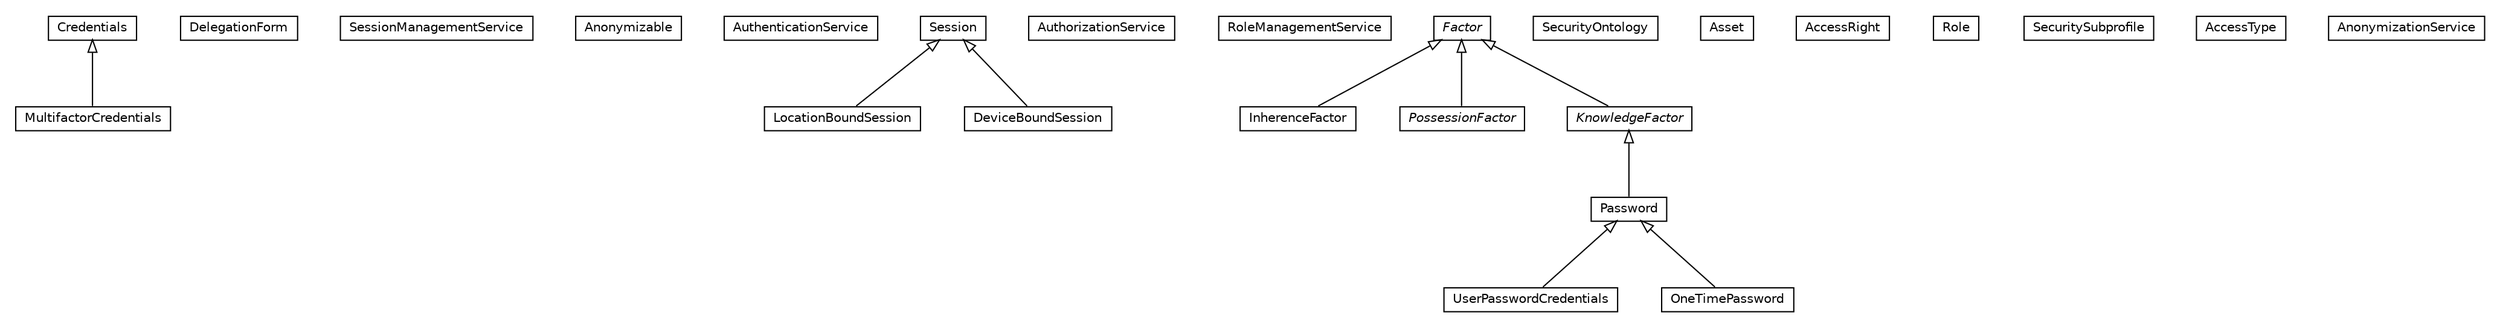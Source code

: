#!/usr/local/bin/dot
#
# Class diagram 
# Generated by UMLGraph version R5_6-24-gf6e263 (http://www.umlgraph.org/)
#

digraph G {
	edge [fontname="Helvetica",fontsize=10,labelfontname="Helvetica",labelfontsize=10];
	node [fontname="Helvetica",fontsize=10,shape=plaintext];
	nodesep=0.25;
	ranksep=0.5;
	// org.universAAL.ontology.security.MultifactorCredentials
	c40757 [label=<<table title="org.universAAL.ontology.security.MultifactorCredentials" border="0" cellborder="1" cellspacing="0" cellpadding="2" port="p" href="./MultifactorCredentials.html">
		<tr><td><table border="0" cellspacing="0" cellpadding="1">
<tr><td align="center" balign="center"> MultifactorCredentials </td></tr>
		</table></td></tr>
		</table>>, URL="./MultifactorCredentials.html", fontname="Helvetica", fontcolor="black", fontsize=10.0];
	// org.universAAL.ontology.security.DelegationForm
	c40758 [label=<<table title="org.universAAL.ontology.security.DelegationForm" border="0" cellborder="1" cellspacing="0" cellpadding="2" port="p" href="./DelegationForm.html">
		<tr><td><table border="0" cellspacing="0" cellpadding="1">
<tr><td align="center" balign="center"> DelegationForm </td></tr>
		</table></td></tr>
		</table>>, URL="./DelegationForm.html", fontname="Helvetica", fontcolor="black", fontsize=10.0];
	// org.universAAL.ontology.security.SessionManagementService
	c40759 [label=<<table title="org.universAAL.ontology.security.SessionManagementService" border="0" cellborder="1" cellspacing="0" cellpadding="2" port="p" href="./SessionManagementService.html">
		<tr><td><table border="0" cellspacing="0" cellpadding="1">
<tr><td align="center" balign="center"> SessionManagementService </td></tr>
		</table></td></tr>
		</table>>, URL="./SessionManagementService.html", fontname="Helvetica", fontcolor="black", fontsize=10.0];
	// org.universAAL.ontology.security.Anonymizable
	c40760 [label=<<table title="org.universAAL.ontology.security.Anonymizable" border="0" cellborder="1" cellspacing="0" cellpadding="2" port="p" href="./Anonymizable.html">
		<tr><td><table border="0" cellspacing="0" cellpadding="1">
<tr><td align="center" balign="center"> Anonymizable </td></tr>
		</table></td></tr>
		</table>>, URL="./Anonymizable.html", fontname="Helvetica", fontcolor="black", fontsize=10.0];
	// org.universAAL.ontology.security.AuthenticationService
	c40761 [label=<<table title="org.universAAL.ontology.security.AuthenticationService" border="0" cellborder="1" cellspacing="0" cellpadding="2" port="p" href="./AuthenticationService.html">
		<tr><td><table border="0" cellspacing="0" cellpadding="1">
<tr><td align="center" balign="center"> AuthenticationService </td></tr>
		</table></td></tr>
		</table>>, URL="./AuthenticationService.html", fontname="Helvetica", fontcolor="black", fontsize=10.0];
	// org.universAAL.ontology.security.LocationBoundSession
	c40762 [label=<<table title="org.universAAL.ontology.security.LocationBoundSession" border="0" cellborder="1" cellspacing="0" cellpadding="2" port="p" href="./LocationBoundSession.html">
		<tr><td><table border="0" cellspacing="0" cellpadding="1">
<tr><td align="center" balign="center"> LocationBoundSession </td></tr>
		</table></td></tr>
		</table>>, URL="./LocationBoundSession.html", fontname="Helvetica", fontcolor="black", fontsize=10.0];
	// org.universAAL.ontology.security.AuthorizationService
	c40763 [label=<<table title="org.universAAL.ontology.security.AuthorizationService" border="0" cellborder="1" cellspacing="0" cellpadding="2" port="p" href="./AuthorizationService.html">
		<tr><td><table border="0" cellspacing="0" cellpadding="1">
<tr><td align="center" balign="center"> AuthorizationService </td></tr>
		</table></td></tr>
		</table>>, URL="./AuthorizationService.html", fontname="Helvetica", fontcolor="black", fontsize=10.0];
	// org.universAAL.ontology.security.RoleManagementService
	c40764 [label=<<table title="org.universAAL.ontology.security.RoleManagementService" border="0" cellborder="1" cellspacing="0" cellpadding="2" port="p" href="./RoleManagementService.html">
		<tr><td><table border="0" cellspacing="0" cellpadding="1">
<tr><td align="center" balign="center"> RoleManagementService </td></tr>
		</table></td></tr>
		</table>>, URL="./RoleManagementService.html", fontname="Helvetica", fontcolor="black", fontsize=10.0];
	// org.universAAL.ontology.security.UserPasswordCredentials
	c40765 [label=<<table title="org.universAAL.ontology.security.UserPasswordCredentials" border="0" cellborder="1" cellspacing="0" cellpadding="2" port="p" href="./UserPasswordCredentials.html">
		<tr><td><table border="0" cellspacing="0" cellpadding="1">
<tr><td align="center" balign="center"> UserPasswordCredentials </td></tr>
		</table></td></tr>
		</table>>, URL="./UserPasswordCredentials.html", fontname="Helvetica", fontcolor="black", fontsize=10.0];
	// org.universAAL.ontology.security.SecurityOntology
	c40766 [label=<<table title="org.universAAL.ontology.security.SecurityOntology" border="0" cellborder="1" cellspacing="0" cellpadding="2" port="p" href="./SecurityOntology.html">
		<tr><td><table border="0" cellspacing="0" cellpadding="1">
<tr><td align="center" balign="center"> SecurityOntology </td></tr>
		</table></td></tr>
		</table>>, URL="./SecurityOntology.html", fontname="Helvetica", fontcolor="black", fontsize=10.0];
	// org.universAAL.ontology.security.InherenceFactor
	c40767 [label=<<table title="org.universAAL.ontology.security.InherenceFactor" border="0" cellborder="1" cellspacing="0" cellpadding="2" port="p" href="./InherenceFactor.html">
		<tr><td><table border="0" cellspacing="0" cellpadding="1">
<tr><td align="center" balign="center"> InherenceFactor </td></tr>
		</table></td></tr>
		</table>>, URL="./InherenceFactor.html", fontname="Helvetica", fontcolor="black", fontsize=10.0];
	// org.universAAL.ontology.security.Asset
	c40768 [label=<<table title="org.universAAL.ontology.security.Asset" border="0" cellborder="1" cellspacing="0" cellpadding="2" port="p" href="./Asset.html">
		<tr><td><table border="0" cellspacing="0" cellpadding="1">
<tr><td align="center" balign="center"> Asset </td></tr>
		</table></td></tr>
		</table>>, URL="./Asset.html", fontname="Helvetica", fontcolor="black", fontsize=10.0];
	// org.universAAL.ontology.security.AccessRight
	c40769 [label=<<table title="org.universAAL.ontology.security.AccessRight" border="0" cellborder="1" cellspacing="0" cellpadding="2" port="p" href="./AccessRight.html">
		<tr><td><table border="0" cellspacing="0" cellpadding="1">
<tr><td align="center" balign="center"> AccessRight </td></tr>
		</table></td></tr>
		</table>>, URL="./AccessRight.html", fontname="Helvetica", fontcolor="black", fontsize=10.0];
	// org.universAAL.ontology.security.Role
	c40770 [label=<<table title="org.universAAL.ontology.security.Role" border="0" cellborder="1" cellspacing="0" cellpadding="2" port="p" href="./Role.html">
		<tr><td><table border="0" cellspacing="0" cellpadding="1">
<tr><td align="center" balign="center"> Role </td></tr>
		</table></td></tr>
		</table>>, URL="./Role.html", fontname="Helvetica", fontcolor="black", fontsize=10.0];
	// org.universAAL.ontology.security.SecuritySubprofile
	c40771 [label=<<table title="org.universAAL.ontology.security.SecuritySubprofile" border="0" cellborder="1" cellspacing="0" cellpadding="2" port="p" href="./SecuritySubprofile.html">
		<tr><td><table border="0" cellspacing="0" cellpadding="1">
<tr><td align="center" balign="center"> SecuritySubprofile </td></tr>
		</table></td></tr>
		</table>>, URL="./SecuritySubprofile.html", fontname="Helvetica", fontcolor="black", fontsize=10.0];
	// org.universAAL.ontology.security.Session
	c40772 [label=<<table title="org.universAAL.ontology.security.Session" border="0" cellborder="1" cellspacing="0" cellpadding="2" port="p" href="./Session.html">
		<tr><td><table border="0" cellspacing="0" cellpadding="1">
<tr><td align="center" balign="center"> Session </td></tr>
		</table></td></tr>
		</table>>, URL="./Session.html", fontname="Helvetica", fontcolor="black", fontsize=10.0];
	// org.universAAL.ontology.security.DeviceBoundSession
	c40773 [label=<<table title="org.universAAL.ontology.security.DeviceBoundSession" border="0" cellborder="1" cellspacing="0" cellpadding="2" port="p" href="./DeviceBoundSession.html">
		<tr><td><table border="0" cellspacing="0" cellpadding="1">
<tr><td align="center" balign="center"> DeviceBoundSession </td></tr>
		</table></td></tr>
		</table>>, URL="./DeviceBoundSession.html", fontname="Helvetica", fontcolor="black", fontsize=10.0];
	// org.universAAL.ontology.security.AccessType
	c40774 [label=<<table title="org.universAAL.ontology.security.AccessType" border="0" cellborder="1" cellspacing="0" cellpadding="2" port="p" href="./AccessType.html">
		<tr><td><table border="0" cellspacing="0" cellpadding="1">
<tr><td align="center" balign="center"> AccessType </td></tr>
		</table></td></tr>
		</table>>, URL="./AccessType.html", fontname="Helvetica", fontcolor="black", fontsize=10.0];
	// org.universAAL.ontology.security.PossessionFactor
	c40775 [label=<<table title="org.universAAL.ontology.security.PossessionFactor" border="0" cellborder="1" cellspacing="0" cellpadding="2" port="p" href="./PossessionFactor.html">
		<tr><td><table border="0" cellspacing="0" cellpadding="1">
<tr><td align="center" balign="center"><font face="Helvetica-Oblique"> PossessionFactor </font></td></tr>
		</table></td></tr>
		</table>>, URL="./PossessionFactor.html", fontname="Helvetica", fontcolor="black", fontsize=10.0];
	// org.universAAL.ontology.security.AnonymizationService
	c40776 [label=<<table title="org.universAAL.ontology.security.AnonymizationService" border="0" cellborder="1" cellspacing="0" cellpadding="2" port="p" href="./AnonymizationService.html">
		<tr><td><table border="0" cellspacing="0" cellpadding="1">
<tr><td align="center" balign="center"> AnonymizationService </td></tr>
		</table></td></tr>
		</table>>, URL="./AnonymizationService.html", fontname="Helvetica", fontcolor="black", fontsize=10.0];
	// org.universAAL.ontology.security.Factor
	c40777 [label=<<table title="org.universAAL.ontology.security.Factor" border="0" cellborder="1" cellspacing="0" cellpadding="2" port="p" href="./Factor.html">
		<tr><td><table border="0" cellspacing="0" cellpadding="1">
<tr><td align="center" balign="center"><font face="Helvetica-Oblique"> Factor </font></td></tr>
		</table></td></tr>
		</table>>, URL="./Factor.html", fontname="Helvetica", fontcolor="black", fontsize=10.0];
	// org.universAAL.ontology.security.KnowledgeFactor
	c40778 [label=<<table title="org.universAAL.ontology.security.KnowledgeFactor" border="0" cellborder="1" cellspacing="0" cellpadding="2" port="p" href="./KnowledgeFactor.html">
		<tr><td><table border="0" cellspacing="0" cellpadding="1">
<tr><td align="center" balign="center"><font face="Helvetica-Oblique"> KnowledgeFactor </font></td></tr>
		</table></td></tr>
		</table>>, URL="./KnowledgeFactor.html", fontname="Helvetica", fontcolor="black", fontsize=10.0];
	// org.universAAL.ontology.security.Password
	c40779 [label=<<table title="org.universAAL.ontology.security.Password" border="0" cellborder="1" cellspacing="0" cellpadding="2" port="p" href="./Password.html">
		<tr><td><table border="0" cellspacing="0" cellpadding="1">
<tr><td align="center" balign="center"> Password </td></tr>
		</table></td></tr>
		</table>>, URL="./Password.html", fontname="Helvetica", fontcolor="black", fontsize=10.0];
	// org.universAAL.ontology.security.OneTimePassword
	c40780 [label=<<table title="org.universAAL.ontology.security.OneTimePassword" border="0" cellborder="1" cellspacing="0" cellpadding="2" port="p" href="./OneTimePassword.html">
		<tr><td><table border="0" cellspacing="0" cellpadding="1">
<tr><td align="center" balign="center"> OneTimePassword </td></tr>
		</table></td></tr>
		</table>>, URL="./OneTimePassword.html", fontname="Helvetica", fontcolor="black", fontsize=10.0];
	// org.universAAL.ontology.security.Credentials
	c40781 [label=<<table title="org.universAAL.ontology.security.Credentials" border="0" cellborder="1" cellspacing="0" cellpadding="2" port="p" href="./Credentials.html">
		<tr><td><table border="0" cellspacing="0" cellpadding="1">
<tr><td align="center" balign="center"> Credentials </td></tr>
		</table></td></tr>
		</table>>, URL="./Credentials.html", fontname="Helvetica", fontcolor="black", fontsize=10.0];
	//org.universAAL.ontology.security.MultifactorCredentials extends org.universAAL.ontology.security.Credentials
	c40781:p -> c40757:p [dir=back,arrowtail=empty];
	//org.universAAL.ontology.security.LocationBoundSession extends org.universAAL.ontology.security.Session
	c40772:p -> c40762:p [dir=back,arrowtail=empty];
	//org.universAAL.ontology.security.UserPasswordCredentials extends org.universAAL.ontology.security.Password
	c40779:p -> c40765:p [dir=back,arrowtail=empty];
	//org.universAAL.ontology.security.InherenceFactor extends org.universAAL.ontology.security.Factor
	c40777:p -> c40767:p [dir=back,arrowtail=empty];
	//org.universAAL.ontology.security.DeviceBoundSession extends org.universAAL.ontology.security.Session
	c40772:p -> c40773:p [dir=back,arrowtail=empty];
	//org.universAAL.ontology.security.PossessionFactor extends org.universAAL.ontology.security.Factor
	c40777:p -> c40775:p [dir=back,arrowtail=empty];
	//org.universAAL.ontology.security.KnowledgeFactor extends org.universAAL.ontology.security.Factor
	c40777:p -> c40778:p [dir=back,arrowtail=empty];
	//org.universAAL.ontology.security.Password extends org.universAAL.ontology.security.KnowledgeFactor
	c40778:p -> c40779:p [dir=back,arrowtail=empty];
	//org.universAAL.ontology.security.OneTimePassword extends org.universAAL.ontology.security.Password
	c40779:p -> c40780:p [dir=back,arrowtail=empty];
}

